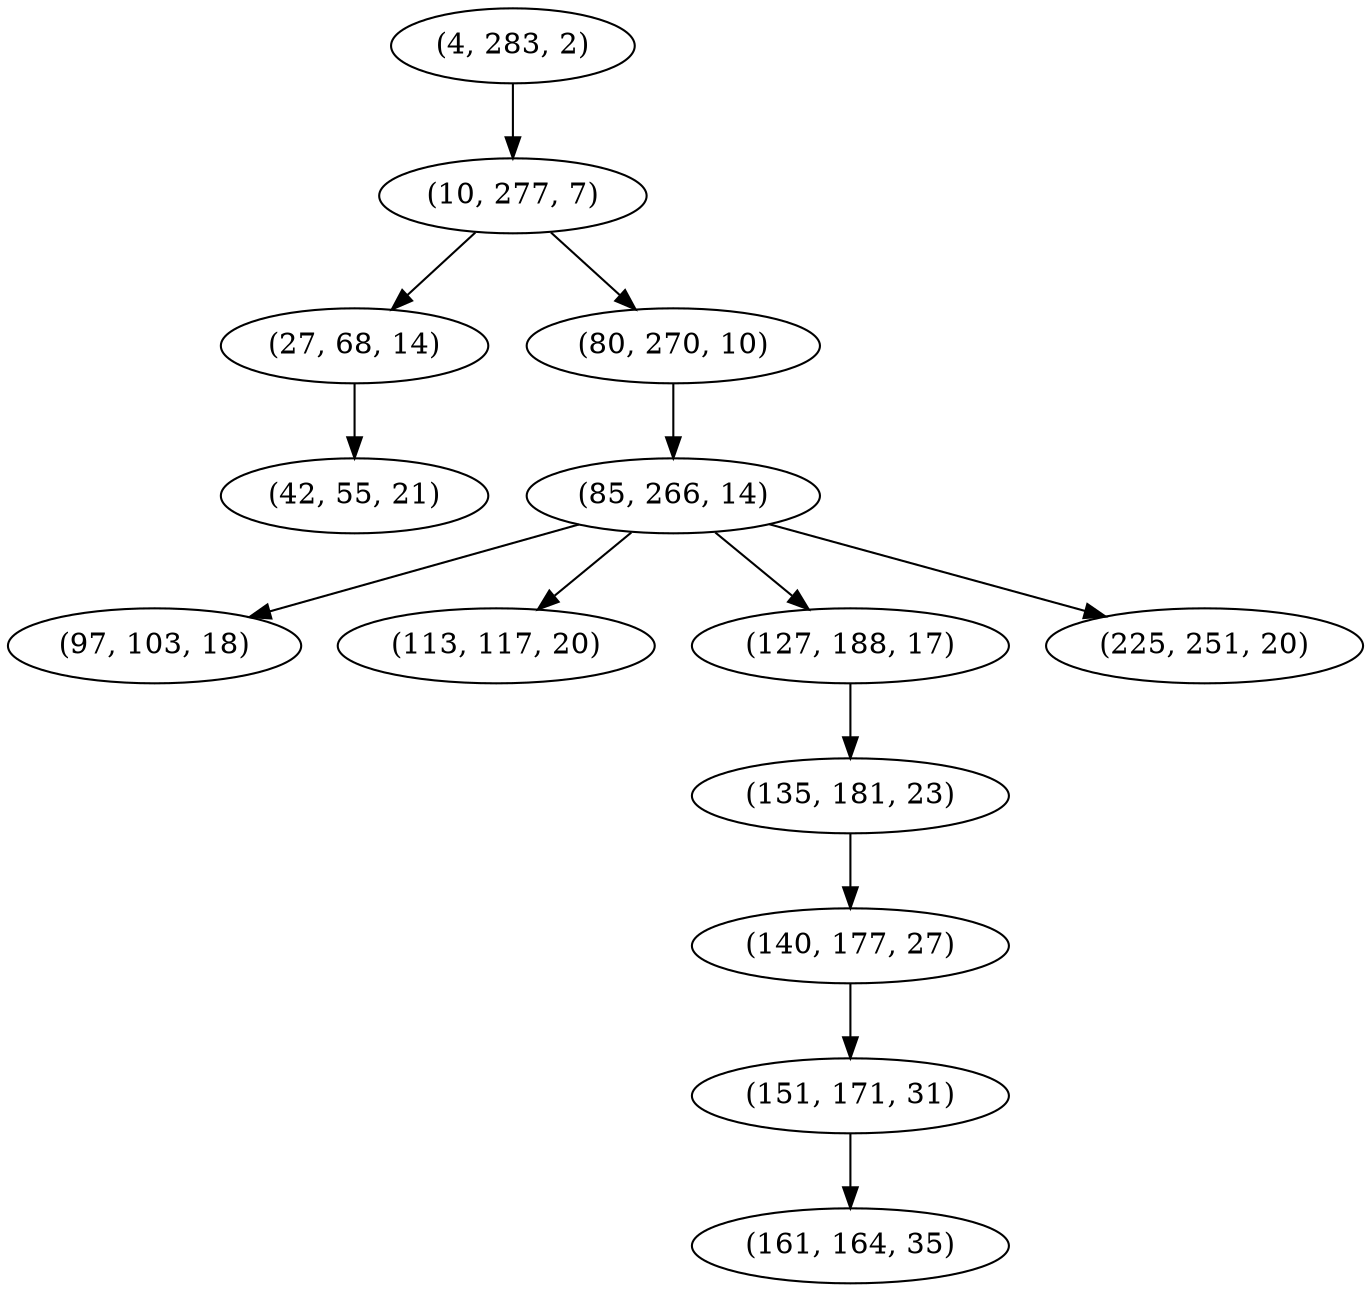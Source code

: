 digraph tree {
    "(4, 283, 2)";
    "(10, 277, 7)";
    "(27, 68, 14)";
    "(42, 55, 21)";
    "(80, 270, 10)";
    "(85, 266, 14)";
    "(97, 103, 18)";
    "(113, 117, 20)";
    "(127, 188, 17)";
    "(135, 181, 23)";
    "(140, 177, 27)";
    "(151, 171, 31)";
    "(161, 164, 35)";
    "(225, 251, 20)";
    "(4, 283, 2)" -> "(10, 277, 7)";
    "(10, 277, 7)" -> "(27, 68, 14)";
    "(10, 277, 7)" -> "(80, 270, 10)";
    "(27, 68, 14)" -> "(42, 55, 21)";
    "(80, 270, 10)" -> "(85, 266, 14)";
    "(85, 266, 14)" -> "(97, 103, 18)";
    "(85, 266, 14)" -> "(113, 117, 20)";
    "(85, 266, 14)" -> "(127, 188, 17)";
    "(85, 266, 14)" -> "(225, 251, 20)";
    "(127, 188, 17)" -> "(135, 181, 23)";
    "(135, 181, 23)" -> "(140, 177, 27)";
    "(140, 177, 27)" -> "(151, 171, 31)";
    "(151, 171, 31)" -> "(161, 164, 35)";
}
